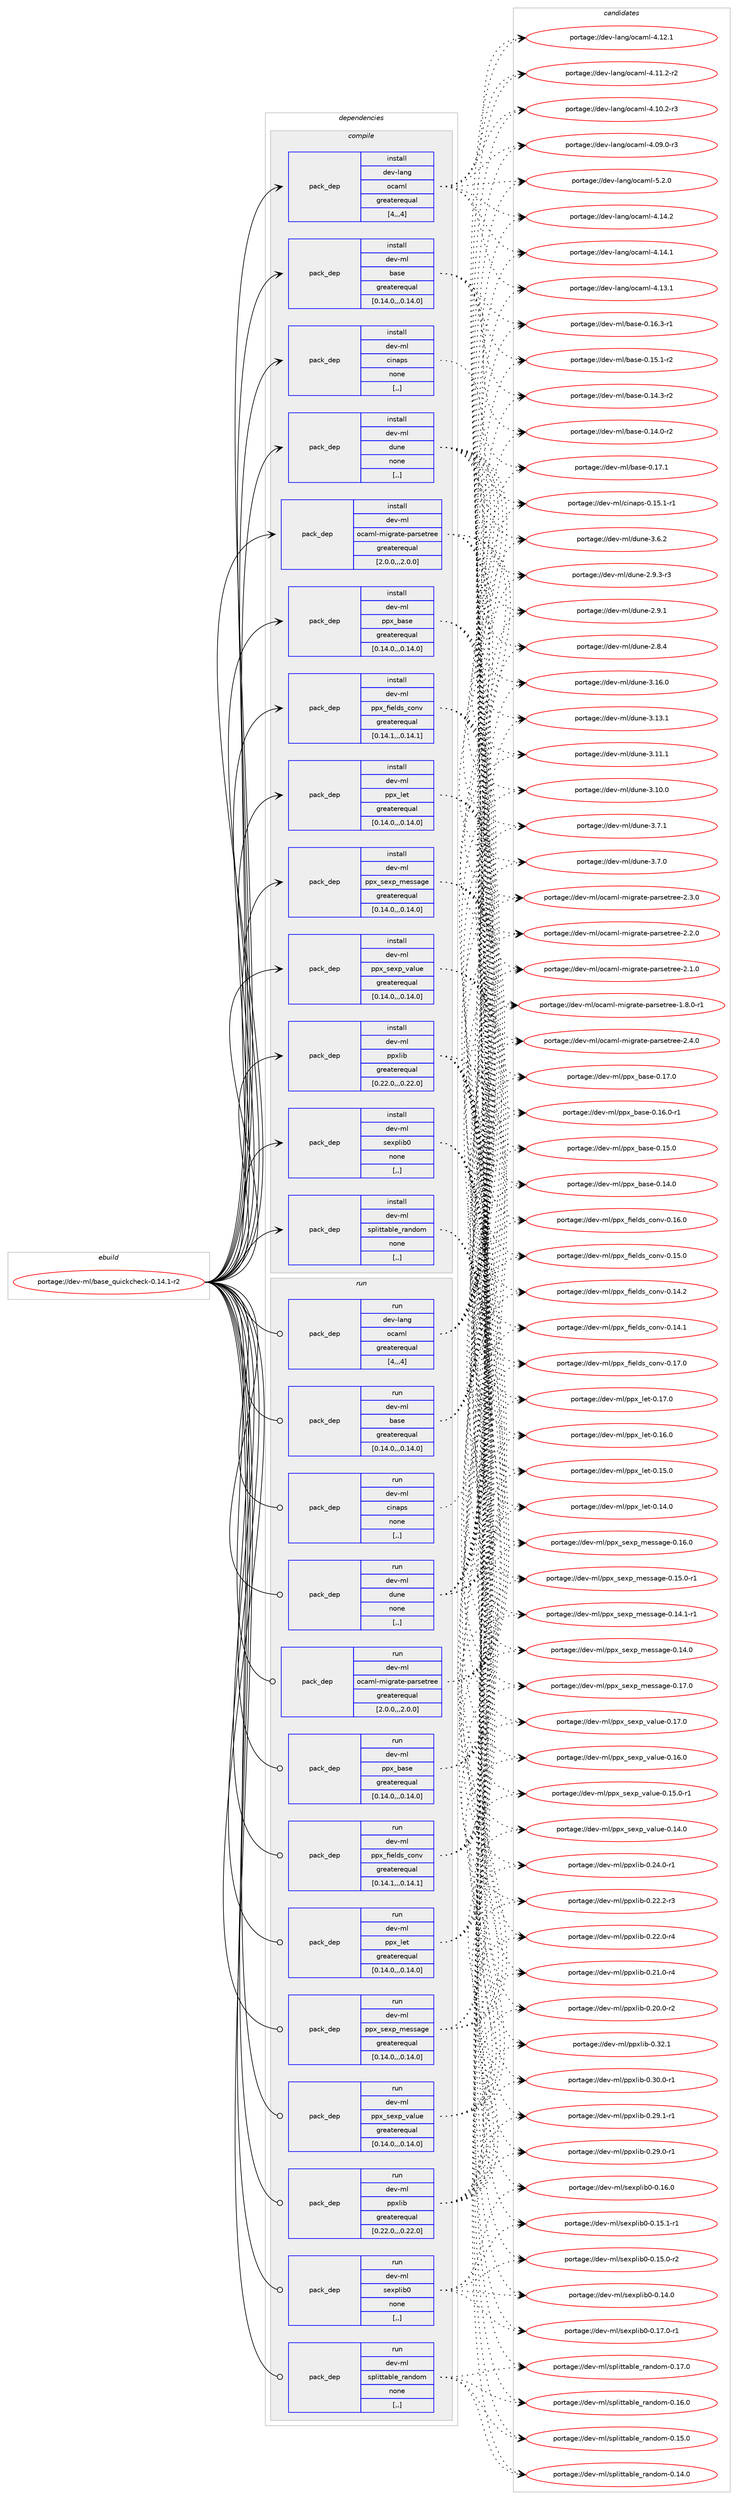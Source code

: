 digraph prolog {

# *************
# Graph options
# *************

newrank=true;
concentrate=true;
compound=true;
graph [rankdir=LR,fontname=Helvetica,fontsize=10,ranksep=1.5];#, ranksep=2.5, nodesep=0.2];
edge  [arrowhead=vee];
node  [fontname=Helvetica,fontsize=10];

# **********
# The ebuild
# **********

subgraph cluster_leftcol {
color=gray;
label=<<i>ebuild</i>>;
id [label="portage://dev-ml/base_quickcheck-0.14.1-r2", color=red, width=4, href="../dev-ml/base_quickcheck-0.14.1-r2.svg"];
}

# ****************
# The dependencies
# ****************

subgraph cluster_midcol {
color=gray;
label=<<i>dependencies</i>>;
subgraph cluster_compile {
fillcolor="#eeeeee";
style=filled;
label=<<i>compile</i>>;
subgraph pack87334 {
dependency117818 [label=<<TABLE BORDER="0" CELLBORDER="1" CELLSPACING="0" CELLPADDING="4" WIDTH="220"><TR><TD ROWSPAN="6" CELLPADDING="30">pack_dep</TD></TR><TR><TD WIDTH="110">install</TD></TR><TR><TD>dev-lang</TD></TR><TR><TD>ocaml</TD></TR><TR><TD>greaterequal</TD></TR><TR><TD>[4,,,4]</TD></TR></TABLE>>, shape=none, color=blue];
}
id:e -> dependency117818:w [weight=20,style="solid",arrowhead="vee"];
subgraph pack87335 {
dependency117819 [label=<<TABLE BORDER="0" CELLBORDER="1" CELLSPACING="0" CELLPADDING="4" WIDTH="220"><TR><TD ROWSPAN="6" CELLPADDING="30">pack_dep</TD></TR><TR><TD WIDTH="110">install</TD></TR><TR><TD>dev-ml</TD></TR><TR><TD>base</TD></TR><TR><TD>greaterequal</TD></TR><TR><TD>[0.14.0,,,0.14.0]</TD></TR></TABLE>>, shape=none, color=blue];
}
id:e -> dependency117819:w [weight=20,style="solid",arrowhead="vee"];
subgraph pack87336 {
dependency117820 [label=<<TABLE BORDER="0" CELLBORDER="1" CELLSPACING="0" CELLPADDING="4" WIDTH="220"><TR><TD ROWSPAN="6" CELLPADDING="30">pack_dep</TD></TR><TR><TD WIDTH="110">install</TD></TR><TR><TD>dev-ml</TD></TR><TR><TD>cinaps</TD></TR><TR><TD>none</TD></TR><TR><TD>[,,]</TD></TR></TABLE>>, shape=none, color=blue];
}
id:e -> dependency117820:w [weight=20,style="solid",arrowhead="vee"];
subgraph pack87337 {
dependency117821 [label=<<TABLE BORDER="0" CELLBORDER="1" CELLSPACING="0" CELLPADDING="4" WIDTH="220"><TR><TD ROWSPAN="6" CELLPADDING="30">pack_dep</TD></TR><TR><TD WIDTH="110">install</TD></TR><TR><TD>dev-ml</TD></TR><TR><TD>dune</TD></TR><TR><TD>none</TD></TR><TR><TD>[,,]</TD></TR></TABLE>>, shape=none, color=blue];
}
id:e -> dependency117821:w [weight=20,style="solid",arrowhead="vee"];
subgraph pack87338 {
dependency117822 [label=<<TABLE BORDER="0" CELLBORDER="1" CELLSPACING="0" CELLPADDING="4" WIDTH="220"><TR><TD ROWSPAN="6" CELLPADDING="30">pack_dep</TD></TR><TR><TD WIDTH="110">install</TD></TR><TR><TD>dev-ml</TD></TR><TR><TD>ocaml-migrate-parsetree</TD></TR><TR><TD>greaterequal</TD></TR><TR><TD>[2.0.0,,,2.0.0]</TD></TR></TABLE>>, shape=none, color=blue];
}
id:e -> dependency117822:w [weight=20,style="solid",arrowhead="vee"];
subgraph pack87339 {
dependency117823 [label=<<TABLE BORDER="0" CELLBORDER="1" CELLSPACING="0" CELLPADDING="4" WIDTH="220"><TR><TD ROWSPAN="6" CELLPADDING="30">pack_dep</TD></TR><TR><TD WIDTH="110">install</TD></TR><TR><TD>dev-ml</TD></TR><TR><TD>ppx_base</TD></TR><TR><TD>greaterequal</TD></TR><TR><TD>[0.14.0,,,0.14.0]</TD></TR></TABLE>>, shape=none, color=blue];
}
id:e -> dependency117823:w [weight=20,style="solid",arrowhead="vee"];
subgraph pack87340 {
dependency117824 [label=<<TABLE BORDER="0" CELLBORDER="1" CELLSPACING="0" CELLPADDING="4" WIDTH="220"><TR><TD ROWSPAN="6" CELLPADDING="30">pack_dep</TD></TR><TR><TD WIDTH="110">install</TD></TR><TR><TD>dev-ml</TD></TR><TR><TD>ppx_fields_conv</TD></TR><TR><TD>greaterequal</TD></TR><TR><TD>[0.14.1,,,0.14.1]</TD></TR></TABLE>>, shape=none, color=blue];
}
id:e -> dependency117824:w [weight=20,style="solid",arrowhead="vee"];
subgraph pack87341 {
dependency117825 [label=<<TABLE BORDER="0" CELLBORDER="1" CELLSPACING="0" CELLPADDING="4" WIDTH="220"><TR><TD ROWSPAN="6" CELLPADDING="30">pack_dep</TD></TR><TR><TD WIDTH="110">install</TD></TR><TR><TD>dev-ml</TD></TR><TR><TD>ppx_let</TD></TR><TR><TD>greaterequal</TD></TR><TR><TD>[0.14.0,,,0.14.0]</TD></TR></TABLE>>, shape=none, color=blue];
}
id:e -> dependency117825:w [weight=20,style="solid",arrowhead="vee"];
subgraph pack87342 {
dependency117826 [label=<<TABLE BORDER="0" CELLBORDER="1" CELLSPACING="0" CELLPADDING="4" WIDTH="220"><TR><TD ROWSPAN="6" CELLPADDING="30">pack_dep</TD></TR><TR><TD WIDTH="110">install</TD></TR><TR><TD>dev-ml</TD></TR><TR><TD>ppx_sexp_message</TD></TR><TR><TD>greaterequal</TD></TR><TR><TD>[0.14.0,,,0.14.0]</TD></TR></TABLE>>, shape=none, color=blue];
}
id:e -> dependency117826:w [weight=20,style="solid",arrowhead="vee"];
subgraph pack87343 {
dependency117827 [label=<<TABLE BORDER="0" CELLBORDER="1" CELLSPACING="0" CELLPADDING="4" WIDTH="220"><TR><TD ROWSPAN="6" CELLPADDING="30">pack_dep</TD></TR><TR><TD WIDTH="110">install</TD></TR><TR><TD>dev-ml</TD></TR><TR><TD>ppx_sexp_value</TD></TR><TR><TD>greaterequal</TD></TR><TR><TD>[0.14.0,,,0.14.0]</TD></TR></TABLE>>, shape=none, color=blue];
}
id:e -> dependency117827:w [weight=20,style="solid",arrowhead="vee"];
subgraph pack87344 {
dependency117828 [label=<<TABLE BORDER="0" CELLBORDER="1" CELLSPACING="0" CELLPADDING="4" WIDTH="220"><TR><TD ROWSPAN="6" CELLPADDING="30">pack_dep</TD></TR><TR><TD WIDTH="110">install</TD></TR><TR><TD>dev-ml</TD></TR><TR><TD>ppxlib</TD></TR><TR><TD>greaterequal</TD></TR><TR><TD>[0.22.0,,,0.22.0]</TD></TR></TABLE>>, shape=none, color=blue];
}
id:e -> dependency117828:w [weight=20,style="solid",arrowhead="vee"];
subgraph pack87345 {
dependency117829 [label=<<TABLE BORDER="0" CELLBORDER="1" CELLSPACING="0" CELLPADDING="4" WIDTH="220"><TR><TD ROWSPAN="6" CELLPADDING="30">pack_dep</TD></TR><TR><TD WIDTH="110">install</TD></TR><TR><TD>dev-ml</TD></TR><TR><TD>sexplib0</TD></TR><TR><TD>none</TD></TR><TR><TD>[,,]</TD></TR></TABLE>>, shape=none, color=blue];
}
id:e -> dependency117829:w [weight=20,style="solid",arrowhead="vee"];
subgraph pack87346 {
dependency117830 [label=<<TABLE BORDER="0" CELLBORDER="1" CELLSPACING="0" CELLPADDING="4" WIDTH="220"><TR><TD ROWSPAN="6" CELLPADDING="30">pack_dep</TD></TR><TR><TD WIDTH="110">install</TD></TR><TR><TD>dev-ml</TD></TR><TR><TD>splittable_random</TD></TR><TR><TD>none</TD></TR><TR><TD>[,,]</TD></TR></TABLE>>, shape=none, color=blue];
}
id:e -> dependency117830:w [weight=20,style="solid",arrowhead="vee"];
}
subgraph cluster_compileandrun {
fillcolor="#eeeeee";
style=filled;
label=<<i>compile and run</i>>;
}
subgraph cluster_run {
fillcolor="#eeeeee";
style=filled;
label=<<i>run</i>>;
subgraph pack87347 {
dependency117831 [label=<<TABLE BORDER="0" CELLBORDER="1" CELLSPACING="0" CELLPADDING="4" WIDTH="220"><TR><TD ROWSPAN="6" CELLPADDING="30">pack_dep</TD></TR><TR><TD WIDTH="110">run</TD></TR><TR><TD>dev-lang</TD></TR><TR><TD>ocaml</TD></TR><TR><TD>greaterequal</TD></TR><TR><TD>[4,,,4]</TD></TR></TABLE>>, shape=none, color=blue];
}
id:e -> dependency117831:w [weight=20,style="solid",arrowhead="odot"];
subgraph pack87348 {
dependency117832 [label=<<TABLE BORDER="0" CELLBORDER="1" CELLSPACING="0" CELLPADDING="4" WIDTH="220"><TR><TD ROWSPAN="6" CELLPADDING="30">pack_dep</TD></TR><TR><TD WIDTH="110">run</TD></TR><TR><TD>dev-ml</TD></TR><TR><TD>base</TD></TR><TR><TD>greaterequal</TD></TR><TR><TD>[0.14.0,,,0.14.0]</TD></TR></TABLE>>, shape=none, color=blue];
}
id:e -> dependency117832:w [weight=20,style="solid",arrowhead="odot"];
subgraph pack87349 {
dependency117833 [label=<<TABLE BORDER="0" CELLBORDER="1" CELLSPACING="0" CELLPADDING="4" WIDTH="220"><TR><TD ROWSPAN="6" CELLPADDING="30">pack_dep</TD></TR><TR><TD WIDTH="110">run</TD></TR><TR><TD>dev-ml</TD></TR><TR><TD>cinaps</TD></TR><TR><TD>none</TD></TR><TR><TD>[,,]</TD></TR></TABLE>>, shape=none, color=blue];
}
id:e -> dependency117833:w [weight=20,style="solid",arrowhead="odot"];
subgraph pack87350 {
dependency117834 [label=<<TABLE BORDER="0" CELLBORDER="1" CELLSPACING="0" CELLPADDING="4" WIDTH="220"><TR><TD ROWSPAN="6" CELLPADDING="30">pack_dep</TD></TR><TR><TD WIDTH="110">run</TD></TR><TR><TD>dev-ml</TD></TR><TR><TD>dune</TD></TR><TR><TD>none</TD></TR><TR><TD>[,,]</TD></TR></TABLE>>, shape=none, color=blue];
}
id:e -> dependency117834:w [weight=20,style="solid",arrowhead="odot"];
subgraph pack87351 {
dependency117835 [label=<<TABLE BORDER="0" CELLBORDER="1" CELLSPACING="0" CELLPADDING="4" WIDTH="220"><TR><TD ROWSPAN="6" CELLPADDING="30">pack_dep</TD></TR><TR><TD WIDTH="110">run</TD></TR><TR><TD>dev-ml</TD></TR><TR><TD>ocaml-migrate-parsetree</TD></TR><TR><TD>greaterequal</TD></TR><TR><TD>[2.0.0,,,2.0.0]</TD></TR></TABLE>>, shape=none, color=blue];
}
id:e -> dependency117835:w [weight=20,style="solid",arrowhead="odot"];
subgraph pack87352 {
dependency117836 [label=<<TABLE BORDER="0" CELLBORDER="1" CELLSPACING="0" CELLPADDING="4" WIDTH="220"><TR><TD ROWSPAN="6" CELLPADDING="30">pack_dep</TD></TR><TR><TD WIDTH="110">run</TD></TR><TR><TD>dev-ml</TD></TR><TR><TD>ppx_base</TD></TR><TR><TD>greaterequal</TD></TR><TR><TD>[0.14.0,,,0.14.0]</TD></TR></TABLE>>, shape=none, color=blue];
}
id:e -> dependency117836:w [weight=20,style="solid",arrowhead="odot"];
subgraph pack87353 {
dependency117837 [label=<<TABLE BORDER="0" CELLBORDER="1" CELLSPACING="0" CELLPADDING="4" WIDTH="220"><TR><TD ROWSPAN="6" CELLPADDING="30">pack_dep</TD></TR><TR><TD WIDTH="110">run</TD></TR><TR><TD>dev-ml</TD></TR><TR><TD>ppx_fields_conv</TD></TR><TR><TD>greaterequal</TD></TR><TR><TD>[0.14.1,,,0.14.1]</TD></TR></TABLE>>, shape=none, color=blue];
}
id:e -> dependency117837:w [weight=20,style="solid",arrowhead="odot"];
subgraph pack87354 {
dependency117838 [label=<<TABLE BORDER="0" CELLBORDER="1" CELLSPACING="0" CELLPADDING="4" WIDTH="220"><TR><TD ROWSPAN="6" CELLPADDING="30">pack_dep</TD></TR><TR><TD WIDTH="110">run</TD></TR><TR><TD>dev-ml</TD></TR><TR><TD>ppx_let</TD></TR><TR><TD>greaterequal</TD></TR><TR><TD>[0.14.0,,,0.14.0]</TD></TR></TABLE>>, shape=none, color=blue];
}
id:e -> dependency117838:w [weight=20,style="solid",arrowhead="odot"];
subgraph pack87355 {
dependency117839 [label=<<TABLE BORDER="0" CELLBORDER="1" CELLSPACING="0" CELLPADDING="4" WIDTH="220"><TR><TD ROWSPAN="6" CELLPADDING="30">pack_dep</TD></TR><TR><TD WIDTH="110">run</TD></TR><TR><TD>dev-ml</TD></TR><TR><TD>ppx_sexp_message</TD></TR><TR><TD>greaterequal</TD></TR><TR><TD>[0.14.0,,,0.14.0]</TD></TR></TABLE>>, shape=none, color=blue];
}
id:e -> dependency117839:w [weight=20,style="solid",arrowhead="odot"];
subgraph pack87356 {
dependency117840 [label=<<TABLE BORDER="0" CELLBORDER="1" CELLSPACING="0" CELLPADDING="4" WIDTH="220"><TR><TD ROWSPAN="6" CELLPADDING="30">pack_dep</TD></TR><TR><TD WIDTH="110">run</TD></TR><TR><TD>dev-ml</TD></TR><TR><TD>ppx_sexp_value</TD></TR><TR><TD>greaterequal</TD></TR><TR><TD>[0.14.0,,,0.14.0]</TD></TR></TABLE>>, shape=none, color=blue];
}
id:e -> dependency117840:w [weight=20,style="solid",arrowhead="odot"];
subgraph pack87357 {
dependency117841 [label=<<TABLE BORDER="0" CELLBORDER="1" CELLSPACING="0" CELLPADDING="4" WIDTH="220"><TR><TD ROWSPAN="6" CELLPADDING="30">pack_dep</TD></TR><TR><TD WIDTH="110">run</TD></TR><TR><TD>dev-ml</TD></TR><TR><TD>ppxlib</TD></TR><TR><TD>greaterequal</TD></TR><TR><TD>[0.22.0,,,0.22.0]</TD></TR></TABLE>>, shape=none, color=blue];
}
id:e -> dependency117841:w [weight=20,style="solid",arrowhead="odot"];
subgraph pack87358 {
dependency117842 [label=<<TABLE BORDER="0" CELLBORDER="1" CELLSPACING="0" CELLPADDING="4" WIDTH="220"><TR><TD ROWSPAN="6" CELLPADDING="30">pack_dep</TD></TR><TR><TD WIDTH="110">run</TD></TR><TR><TD>dev-ml</TD></TR><TR><TD>sexplib0</TD></TR><TR><TD>none</TD></TR><TR><TD>[,,]</TD></TR></TABLE>>, shape=none, color=blue];
}
id:e -> dependency117842:w [weight=20,style="solid",arrowhead="odot"];
subgraph pack87359 {
dependency117843 [label=<<TABLE BORDER="0" CELLBORDER="1" CELLSPACING="0" CELLPADDING="4" WIDTH="220"><TR><TD ROWSPAN="6" CELLPADDING="30">pack_dep</TD></TR><TR><TD WIDTH="110">run</TD></TR><TR><TD>dev-ml</TD></TR><TR><TD>splittable_random</TD></TR><TR><TD>none</TD></TR><TR><TD>[,,]</TD></TR></TABLE>>, shape=none, color=blue];
}
id:e -> dependency117843:w [weight=20,style="solid",arrowhead="odot"];
}
}

# **************
# The candidates
# **************

subgraph cluster_choices {
rank=same;
color=gray;
label=<<i>candidates</i>>;

subgraph choice87334 {
color=black;
nodesep=1;
choice1001011184510897110103471119997109108455346504648 [label="portage://dev-lang/ocaml-5.2.0", color=red, width=4,href="../dev-lang/ocaml-5.2.0.svg"];
choice100101118451089711010347111999710910845524649524650 [label="portage://dev-lang/ocaml-4.14.2", color=red, width=4,href="../dev-lang/ocaml-4.14.2.svg"];
choice100101118451089711010347111999710910845524649524649 [label="portage://dev-lang/ocaml-4.14.1", color=red, width=4,href="../dev-lang/ocaml-4.14.1.svg"];
choice100101118451089711010347111999710910845524649514649 [label="portage://dev-lang/ocaml-4.13.1", color=red, width=4,href="../dev-lang/ocaml-4.13.1.svg"];
choice100101118451089711010347111999710910845524649504649 [label="portage://dev-lang/ocaml-4.12.1", color=red, width=4,href="../dev-lang/ocaml-4.12.1.svg"];
choice1001011184510897110103471119997109108455246494946504511450 [label="portage://dev-lang/ocaml-4.11.2-r2", color=red, width=4,href="../dev-lang/ocaml-4.11.2-r2.svg"];
choice1001011184510897110103471119997109108455246494846504511451 [label="portage://dev-lang/ocaml-4.10.2-r3", color=red, width=4,href="../dev-lang/ocaml-4.10.2-r3.svg"];
choice1001011184510897110103471119997109108455246485746484511451 [label="portage://dev-lang/ocaml-4.09.0-r3", color=red, width=4,href="../dev-lang/ocaml-4.09.0-r3.svg"];
dependency117818:e -> choice1001011184510897110103471119997109108455346504648:w [style=dotted,weight="100"];
dependency117818:e -> choice100101118451089711010347111999710910845524649524650:w [style=dotted,weight="100"];
dependency117818:e -> choice100101118451089711010347111999710910845524649524649:w [style=dotted,weight="100"];
dependency117818:e -> choice100101118451089711010347111999710910845524649514649:w [style=dotted,weight="100"];
dependency117818:e -> choice100101118451089711010347111999710910845524649504649:w [style=dotted,weight="100"];
dependency117818:e -> choice1001011184510897110103471119997109108455246494946504511450:w [style=dotted,weight="100"];
dependency117818:e -> choice1001011184510897110103471119997109108455246494846504511451:w [style=dotted,weight="100"];
dependency117818:e -> choice1001011184510897110103471119997109108455246485746484511451:w [style=dotted,weight="100"];
}
subgraph choice87335 {
color=black;
nodesep=1;
choice1001011184510910847989711510145484649554649 [label="portage://dev-ml/base-0.17.1", color=red, width=4,href="../dev-ml/base-0.17.1.svg"];
choice10010111845109108479897115101454846495446514511449 [label="portage://dev-ml/base-0.16.3-r1", color=red, width=4,href="../dev-ml/base-0.16.3-r1.svg"];
choice10010111845109108479897115101454846495346494511450 [label="portage://dev-ml/base-0.15.1-r2", color=red, width=4,href="../dev-ml/base-0.15.1-r2.svg"];
choice10010111845109108479897115101454846495246514511450 [label="portage://dev-ml/base-0.14.3-r2", color=red, width=4,href="../dev-ml/base-0.14.3-r2.svg"];
choice10010111845109108479897115101454846495246484511450 [label="portage://dev-ml/base-0.14.0-r2", color=red, width=4,href="../dev-ml/base-0.14.0-r2.svg"];
dependency117819:e -> choice1001011184510910847989711510145484649554649:w [style=dotted,weight="100"];
dependency117819:e -> choice10010111845109108479897115101454846495446514511449:w [style=dotted,weight="100"];
dependency117819:e -> choice10010111845109108479897115101454846495346494511450:w [style=dotted,weight="100"];
dependency117819:e -> choice10010111845109108479897115101454846495246514511450:w [style=dotted,weight="100"];
dependency117819:e -> choice10010111845109108479897115101454846495246484511450:w [style=dotted,weight="100"];
}
subgraph choice87336 {
color=black;
nodesep=1;
choice10010111845109108479910511097112115454846495346494511449 [label="portage://dev-ml/cinaps-0.15.1-r1", color=red, width=4,href="../dev-ml/cinaps-0.15.1-r1.svg"];
dependency117820:e -> choice10010111845109108479910511097112115454846495346494511449:w [style=dotted,weight="100"];
}
subgraph choice87337 {
color=black;
nodesep=1;
choice100101118451091084710011711010145514649544648 [label="portage://dev-ml/dune-3.16.0", color=red, width=4,href="../dev-ml/dune-3.16.0.svg"];
choice100101118451091084710011711010145514649514649 [label="portage://dev-ml/dune-3.13.1", color=red, width=4,href="../dev-ml/dune-3.13.1.svg"];
choice100101118451091084710011711010145514649494649 [label="portage://dev-ml/dune-3.11.1", color=red, width=4,href="../dev-ml/dune-3.11.1.svg"];
choice100101118451091084710011711010145514649484648 [label="portage://dev-ml/dune-3.10.0", color=red, width=4,href="../dev-ml/dune-3.10.0.svg"];
choice1001011184510910847100117110101455146554649 [label="portage://dev-ml/dune-3.7.1", color=red, width=4,href="../dev-ml/dune-3.7.1.svg"];
choice1001011184510910847100117110101455146554648 [label="portage://dev-ml/dune-3.7.0", color=red, width=4,href="../dev-ml/dune-3.7.0.svg"];
choice1001011184510910847100117110101455146544650 [label="portage://dev-ml/dune-3.6.2", color=red, width=4,href="../dev-ml/dune-3.6.2.svg"];
choice10010111845109108471001171101014550465746514511451 [label="portage://dev-ml/dune-2.9.3-r3", color=red, width=4,href="../dev-ml/dune-2.9.3-r3.svg"];
choice1001011184510910847100117110101455046574649 [label="portage://dev-ml/dune-2.9.1", color=red, width=4,href="../dev-ml/dune-2.9.1.svg"];
choice1001011184510910847100117110101455046564652 [label="portage://dev-ml/dune-2.8.4", color=red, width=4,href="../dev-ml/dune-2.8.4.svg"];
dependency117821:e -> choice100101118451091084710011711010145514649544648:w [style=dotted,weight="100"];
dependency117821:e -> choice100101118451091084710011711010145514649514649:w [style=dotted,weight="100"];
dependency117821:e -> choice100101118451091084710011711010145514649494649:w [style=dotted,weight="100"];
dependency117821:e -> choice100101118451091084710011711010145514649484648:w [style=dotted,weight="100"];
dependency117821:e -> choice1001011184510910847100117110101455146554649:w [style=dotted,weight="100"];
dependency117821:e -> choice1001011184510910847100117110101455146554648:w [style=dotted,weight="100"];
dependency117821:e -> choice1001011184510910847100117110101455146544650:w [style=dotted,weight="100"];
dependency117821:e -> choice10010111845109108471001171101014550465746514511451:w [style=dotted,weight="100"];
dependency117821:e -> choice1001011184510910847100117110101455046574649:w [style=dotted,weight="100"];
dependency117821:e -> choice1001011184510910847100117110101455046564652:w [style=dotted,weight="100"];
}
subgraph choice87338 {
color=black;
nodesep=1;
choice1001011184510910847111999710910845109105103114971161014511297114115101116114101101455046524648 [label="portage://dev-ml/ocaml-migrate-parsetree-2.4.0", color=red, width=4,href="../dev-ml/ocaml-migrate-parsetree-2.4.0.svg"];
choice1001011184510910847111999710910845109105103114971161014511297114115101116114101101455046514648 [label="portage://dev-ml/ocaml-migrate-parsetree-2.3.0", color=red, width=4,href="../dev-ml/ocaml-migrate-parsetree-2.3.0.svg"];
choice1001011184510910847111999710910845109105103114971161014511297114115101116114101101455046504648 [label="portage://dev-ml/ocaml-migrate-parsetree-2.2.0", color=red, width=4,href="../dev-ml/ocaml-migrate-parsetree-2.2.0.svg"];
choice1001011184510910847111999710910845109105103114971161014511297114115101116114101101455046494648 [label="portage://dev-ml/ocaml-migrate-parsetree-2.1.0", color=red, width=4,href="../dev-ml/ocaml-migrate-parsetree-2.1.0.svg"];
choice10010111845109108471119997109108451091051031149711610145112971141151011161141011014549465646484511449 [label="portage://dev-ml/ocaml-migrate-parsetree-1.8.0-r1", color=red, width=4,href="../dev-ml/ocaml-migrate-parsetree-1.8.0-r1.svg"];
dependency117822:e -> choice1001011184510910847111999710910845109105103114971161014511297114115101116114101101455046524648:w [style=dotted,weight="100"];
dependency117822:e -> choice1001011184510910847111999710910845109105103114971161014511297114115101116114101101455046514648:w [style=dotted,weight="100"];
dependency117822:e -> choice1001011184510910847111999710910845109105103114971161014511297114115101116114101101455046504648:w [style=dotted,weight="100"];
dependency117822:e -> choice1001011184510910847111999710910845109105103114971161014511297114115101116114101101455046494648:w [style=dotted,weight="100"];
dependency117822:e -> choice10010111845109108471119997109108451091051031149711610145112971141151011161141011014549465646484511449:w [style=dotted,weight="100"];
}
subgraph choice87339 {
color=black;
nodesep=1;
choice100101118451091084711211212095989711510145484649554648 [label="portage://dev-ml/ppx_base-0.17.0", color=red, width=4,href="../dev-ml/ppx_base-0.17.0.svg"];
choice1001011184510910847112112120959897115101454846495446484511449 [label="portage://dev-ml/ppx_base-0.16.0-r1", color=red, width=4,href="../dev-ml/ppx_base-0.16.0-r1.svg"];
choice100101118451091084711211212095989711510145484649534648 [label="portage://dev-ml/ppx_base-0.15.0", color=red, width=4,href="../dev-ml/ppx_base-0.15.0.svg"];
choice100101118451091084711211212095989711510145484649524648 [label="portage://dev-ml/ppx_base-0.14.0", color=red, width=4,href="../dev-ml/ppx_base-0.14.0.svg"];
dependency117823:e -> choice100101118451091084711211212095989711510145484649554648:w [style=dotted,weight="100"];
dependency117823:e -> choice1001011184510910847112112120959897115101454846495446484511449:w [style=dotted,weight="100"];
dependency117823:e -> choice100101118451091084711211212095989711510145484649534648:w [style=dotted,weight="100"];
dependency117823:e -> choice100101118451091084711211212095989711510145484649524648:w [style=dotted,weight="100"];
}
subgraph choice87340 {
color=black;
nodesep=1;
choice100101118451091084711211212095102105101108100115959911111011845484649554648 [label="portage://dev-ml/ppx_fields_conv-0.17.0", color=red, width=4,href="../dev-ml/ppx_fields_conv-0.17.0.svg"];
choice100101118451091084711211212095102105101108100115959911111011845484649544648 [label="portage://dev-ml/ppx_fields_conv-0.16.0", color=red, width=4,href="../dev-ml/ppx_fields_conv-0.16.0.svg"];
choice100101118451091084711211212095102105101108100115959911111011845484649534648 [label="portage://dev-ml/ppx_fields_conv-0.15.0", color=red, width=4,href="../dev-ml/ppx_fields_conv-0.15.0.svg"];
choice100101118451091084711211212095102105101108100115959911111011845484649524650 [label="portage://dev-ml/ppx_fields_conv-0.14.2", color=red, width=4,href="../dev-ml/ppx_fields_conv-0.14.2.svg"];
choice100101118451091084711211212095102105101108100115959911111011845484649524649 [label="portage://dev-ml/ppx_fields_conv-0.14.1", color=red, width=4,href="../dev-ml/ppx_fields_conv-0.14.1.svg"];
dependency117824:e -> choice100101118451091084711211212095102105101108100115959911111011845484649554648:w [style=dotted,weight="100"];
dependency117824:e -> choice100101118451091084711211212095102105101108100115959911111011845484649544648:w [style=dotted,weight="100"];
dependency117824:e -> choice100101118451091084711211212095102105101108100115959911111011845484649534648:w [style=dotted,weight="100"];
dependency117824:e -> choice100101118451091084711211212095102105101108100115959911111011845484649524650:w [style=dotted,weight="100"];
dependency117824:e -> choice100101118451091084711211212095102105101108100115959911111011845484649524649:w [style=dotted,weight="100"];
}
subgraph choice87341 {
color=black;
nodesep=1;
choice10010111845109108471121121209510810111645484649554648 [label="portage://dev-ml/ppx_let-0.17.0", color=red, width=4,href="../dev-ml/ppx_let-0.17.0.svg"];
choice10010111845109108471121121209510810111645484649544648 [label="portage://dev-ml/ppx_let-0.16.0", color=red, width=4,href="../dev-ml/ppx_let-0.16.0.svg"];
choice10010111845109108471121121209510810111645484649534648 [label="portage://dev-ml/ppx_let-0.15.0", color=red, width=4,href="../dev-ml/ppx_let-0.15.0.svg"];
choice10010111845109108471121121209510810111645484649524648 [label="portage://dev-ml/ppx_let-0.14.0", color=red, width=4,href="../dev-ml/ppx_let-0.14.0.svg"];
dependency117825:e -> choice10010111845109108471121121209510810111645484649554648:w [style=dotted,weight="100"];
dependency117825:e -> choice10010111845109108471121121209510810111645484649544648:w [style=dotted,weight="100"];
dependency117825:e -> choice10010111845109108471121121209510810111645484649534648:w [style=dotted,weight="100"];
dependency117825:e -> choice10010111845109108471121121209510810111645484649524648:w [style=dotted,weight="100"];
}
subgraph choice87342 {
color=black;
nodesep=1;
choice100101118451091084711211212095115101120112951091011151159710310145484649554648 [label="portage://dev-ml/ppx_sexp_message-0.17.0", color=red, width=4,href="../dev-ml/ppx_sexp_message-0.17.0.svg"];
choice100101118451091084711211212095115101120112951091011151159710310145484649544648 [label="portage://dev-ml/ppx_sexp_message-0.16.0", color=red, width=4,href="../dev-ml/ppx_sexp_message-0.16.0.svg"];
choice1001011184510910847112112120951151011201129510910111511597103101454846495346484511449 [label="portage://dev-ml/ppx_sexp_message-0.15.0-r1", color=red, width=4,href="../dev-ml/ppx_sexp_message-0.15.0-r1.svg"];
choice1001011184510910847112112120951151011201129510910111511597103101454846495246494511449 [label="portage://dev-ml/ppx_sexp_message-0.14.1-r1", color=red, width=4,href="../dev-ml/ppx_sexp_message-0.14.1-r1.svg"];
choice100101118451091084711211212095115101120112951091011151159710310145484649524648 [label="portage://dev-ml/ppx_sexp_message-0.14.0", color=red, width=4,href="../dev-ml/ppx_sexp_message-0.14.0.svg"];
dependency117826:e -> choice100101118451091084711211212095115101120112951091011151159710310145484649554648:w [style=dotted,weight="100"];
dependency117826:e -> choice100101118451091084711211212095115101120112951091011151159710310145484649544648:w [style=dotted,weight="100"];
dependency117826:e -> choice1001011184510910847112112120951151011201129510910111511597103101454846495346484511449:w [style=dotted,weight="100"];
dependency117826:e -> choice1001011184510910847112112120951151011201129510910111511597103101454846495246494511449:w [style=dotted,weight="100"];
dependency117826:e -> choice100101118451091084711211212095115101120112951091011151159710310145484649524648:w [style=dotted,weight="100"];
}
subgraph choice87343 {
color=black;
nodesep=1;
choice100101118451091084711211212095115101120112951189710811710145484649554648 [label="portage://dev-ml/ppx_sexp_value-0.17.0", color=red, width=4,href="../dev-ml/ppx_sexp_value-0.17.0.svg"];
choice100101118451091084711211212095115101120112951189710811710145484649544648 [label="portage://dev-ml/ppx_sexp_value-0.16.0", color=red, width=4,href="../dev-ml/ppx_sexp_value-0.16.0.svg"];
choice1001011184510910847112112120951151011201129511897108117101454846495346484511449 [label="portage://dev-ml/ppx_sexp_value-0.15.0-r1", color=red, width=4,href="../dev-ml/ppx_sexp_value-0.15.0-r1.svg"];
choice100101118451091084711211212095115101120112951189710811710145484649524648 [label="portage://dev-ml/ppx_sexp_value-0.14.0", color=red, width=4,href="../dev-ml/ppx_sexp_value-0.14.0.svg"];
dependency117827:e -> choice100101118451091084711211212095115101120112951189710811710145484649554648:w [style=dotted,weight="100"];
dependency117827:e -> choice100101118451091084711211212095115101120112951189710811710145484649544648:w [style=dotted,weight="100"];
dependency117827:e -> choice1001011184510910847112112120951151011201129511897108117101454846495346484511449:w [style=dotted,weight="100"];
dependency117827:e -> choice100101118451091084711211212095115101120112951189710811710145484649524648:w [style=dotted,weight="100"];
}
subgraph choice87344 {
color=black;
nodesep=1;
choice10010111845109108471121121201081059845484651504649 [label="portage://dev-ml/ppxlib-0.32.1", color=red, width=4,href="../dev-ml/ppxlib-0.32.1.svg"];
choice100101118451091084711211212010810598454846514846484511449 [label="portage://dev-ml/ppxlib-0.30.0-r1", color=red, width=4,href="../dev-ml/ppxlib-0.30.0-r1.svg"];
choice100101118451091084711211212010810598454846505746494511449 [label="portage://dev-ml/ppxlib-0.29.1-r1", color=red, width=4,href="../dev-ml/ppxlib-0.29.1-r1.svg"];
choice100101118451091084711211212010810598454846505746484511449 [label="portage://dev-ml/ppxlib-0.29.0-r1", color=red, width=4,href="../dev-ml/ppxlib-0.29.0-r1.svg"];
choice100101118451091084711211212010810598454846505246484511449 [label="portage://dev-ml/ppxlib-0.24.0-r1", color=red, width=4,href="../dev-ml/ppxlib-0.24.0-r1.svg"];
choice100101118451091084711211212010810598454846505046504511451 [label="portage://dev-ml/ppxlib-0.22.2-r3", color=red, width=4,href="../dev-ml/ppxlib-0.22.2-r3.svg"];
choice100101118451091084711211212010810598454846505046484511452 [label="portage://dev-ml/ppxlib-0.22.0-r4", color=red, width=4,href="../dev-ml/ppxlib-0.22.0-r4.svg"];
choice100101118451091084711211212010810598454846504946484511452 [label="portage://dev-ml/ppxlib-0.21.0-r4", color=red, width=4,href="../dev-ml/ppxlib-0.21.0-r4.svg"];
choice100101118451091084711211212010810598454846504846484511450 [label="portage://dev-ml/ppxlib-0.20.0-r2", color=red, width=4,href="../dev-ml/ppxlib-0.20.0-r2.svg"];
dependency117828:e -> choice10010111845109108471121121201081059845484651504649:w [style=dotted,weight="100"];
dependency117828:e -> choice100101118451091084711211212010810598454846514846484511449:w [style=dotted,weight="100"];
dependency117828:e -> choice100101118451091084711211212010810598454846505746494511449:w [style=dotted,weight="100"];
dependency117828:e -> choice100101118451091084711211212010810598454846505746484511449:w [style=dotted,weight="100"];
dependency117828:e -> choice100101118451091084711211212010810598454846505246484511449:w [style=dotted,weight="100"];
dependency117828:e -> choice100101118451091084711211212010810598454846505046504511451:w [style=dotted,weight="100"];
dependency117828:e -> choice100101118451091084711211212010810598454846505046484511452:w [style=dotted,weight="100"];
dependency117828:e -> choice100101118451091084711211212010810598454846504946484511452:w [style=dotted,weight="100"];
dependency117828:e -> choice100101118451091084711211212010810598454846504846484511450:w [style=dotted,weight="100"];
}
subgraph choice87345 {
color=black;
nodesep=1;
choice10010111845109108471151011201121081059848454846495546484511449 [label="portage://dev-ml/sexplib0-0.17.0-r1", color=red, width=4,href="../dev-ml/sexplib0-0.17.0-r1.svg"];
choice1001011184510910847115101120112108105984845484649544648 [label="portage://dev-ml/sexplib0-0.16.0", color=red, width=4,href="../dev-ml/sexplib0-0.16.0.svg"];
choice10010111845109108471151011201121081059848454846495346494511449 [label="portage://dev-ml/sexplib0-0.15.1-r1", color=red, width=4,href="../dev-ml/sexplib0-0.15.1-r1.svg"];
choice10010111845109108471151011201121081059848454846495346484511450 [label="portage://dev-ml/sexplib0-0.15.0-r2", color=red, width=4,href="../dev-ml/sexplib0-0.15.0-r2.svg"];
choice1001011184510910847115101120112108105984845484649524648 [label="portage://dev-ml/sexplib0-0.14.0", color=red, width=4,href="../dev-ml/sexplib0-0.14.0.svg"];
dependency117829:e -> choice10010111845109108471151011201121081059848454846495546484511449:w [style=dotted,weight="100"];
dependency117829:e -> choice1001011184510910847115101120112108105984845484649544648:w [style=dotted,weight="100"];
dependency117829:e -> choice10010111845109108471151011201121081059848454846495346494511449:w [style=dotted,weight="100"];
dependency117829:e -> choice10010111845109108471151011201121081059848454846495346484511450:w [style=dotted,weight="100"];
dependency117829:e -> choice1001011184510910847115101120112108105984845484649524648:w [style=dotted,weight="100"];
}
subgraph choice87346 {
color=black;
nodesep=1;
choice10010111845109108471151121081051161169798108101951149711010011110945484649554648 [label="portage://dev-ml/splittable_random-0.17.0", color=red, width=4,href="../dev-ml/splittable_random-0.17.0.svg"];
choice10010111845109108471151121081051161169798108101951149711010011110945484649544648 [label="portage://dev-ml/splittable_random-0.16.0", color=red, width=4,href="../dev-ml/splittable_random-0.16.0.svg"];
choice10010111845109108471151121081051161169798108101951149711010011110945484649534648 [label="portage://dev-ml/splittable_random-0.15.0", color=red, width=4,href="../dev-ml/splittable_random-0.15.0.svg"];
choice10010111845109108471151121081051161169798108101951149711010011110945484649524648 [label="portage://dev-ml/splittable_random-0.14.0", color=red, width=4,href="../dev-ml/splittable_random-0.14.0.svg"];
dependency117830:e -> choice10010111845109108471151121081051161169798108101951149711010011110945484649554648:w [style=dotted,weight="100"];
dependency117830:e -> choice10010111845109108471151121081051161169798108101951149711010011110945484649544648:w [style=dotted,weight="100"];
dependency117830:e -> choice10010111845109108471151121081051161169798108101951149711010011110945484649534648:w [style=dotted,weight="100"];
dependency117830:e -> choice10010111845109108471151121081051161169798108101951149711010011110945484649524648:w [style=dotted,weight="100"];
}
subgraph choice87347 {
color=black;
nodesep=1;
choice1001011184510897110103471119997109108455346504648 [label="portage://dev-lang/ocaml-5.2.0", color=red, width=4,href="../dev-lang/ocaml-5.2.0.svg"];
choice100101118451089711010347111999710910845524649524650 [label="portage://dev-lang/ocaml-4.14.2", color=red, width=4,href="../dev-lang/ocaml-4.14.2.svg"];
choice100101118451089711010347111999710910845524649524649 [label="portage://dev-lang/ocaml-4.14.1", color=red, width=4,href="../dev-lang/ocaml-4.14.1.svg"];
choice100101118451089711010347111999710910845524649514649 [label="portage://dev-lang/ocaml-4.13.1", color=red, width=4,href="../dev-lang/ocaml-4.13.1.svg"];
choice100101118451089711010347111999710910845524649504649 [label="portage://dev-lang/ocaml-4.12.1", color=red, width=4,href="../dev-lang/ocaml-4.12.1.svg"];
choice1001011184510897110103471119997109108455246494946504511450 [label="portage://dev-lang/ocaml-4.11.2-r2", color=red, width=4,href="../dev-lang/ocaml-4.11.2-r2.svg"];
choice1001011184510897110103471119997109108455246494846504511451 [label="portage://dev-lang/ocaml-4.10.2-r3", color=red, width=4,href="../dev-lang/ocaml-4.10.2-r3.svg"];
choice1001011184510897110103471119997109108455246485746484511451 [label="portage://dev-lang/ocaml-4.09.0-r3", color=red, width=4,href="../dev-lang/ocaml-4.09.0-r3.svg"];
dependency117831:e -> choice1001011184510897110103471119997109108455346504648:w [style=dotted,weight="100"];
dependency117831:e -> choice100101118451089711010347111999710910845524649524650:w [style=dotted,weight="100"];
dependency117831:e -> choice100101118451089711010347111999710910845524649524649:w [style=dotted,weight="100"];
dependency117831:e -> choice100101118451089711010347111999710910845524649514649:w [style=dotted,weight="100"];
dependency117831:e -> choice100101118451089711010347111999710910845524649504649:w [style=dotted,weight="100"];
dependency117831:e -> choice1001011184510897110103471119997109108455246494946504511450:w [style=dotted,weight="100"];
dependency117831:e -> choice1001011184510897110103471119997109108455246494846504511451:w [style=dotted,weight="100"];
dependency117831:e -> choice1001011184510897110103471119997109108455246485746484511451:w [style=dotted,weight="100"];
}
subgraph choice87348 {
color=black;
nodesep=1;
choice1001011184510910847989711510145484649554649 [label="portage://dev-ml/base-0.17.1", color=red, width=4,href="../dev-ml/base-0.17.1.svg"];
choice10010111845109108479897115101454846495446514511449 [label="portage://dev-ml/base-0.16.3-r1", color=red, width=4,href="../dev-ml/base-0.16.3-r1.svg"];
choice10010111845109108479897115101454846495346494511450 [label="portage://dev-ml/base-0.15.1-r2", color=red, width=4,href="../dev-ml/base-0.15.1-r2.svg"];
choice10010111845109108479897115101454846495246514511450 [label="portage://dev-ml/base-0.14.3-r2", color=red, width=4,href="../dev-ml/base-0.14.3-r2.svg"];
choice10010111845109108479897115101454846495246484511450 [label="portage://dev-ml/base-0.14.0-r2", color=red, width=4,href="../dev-ml/base-0.14.0-r2.svg"];
dependency117832:e -> choice1001011184510910847989711510145484649554649:w [style=dotted,weight="100"];
dependency117832:e -> choice10010111845109108479897115101454846495446514511449:w [style=dotted,weight="100"];
dependency117832:e -> choice10010111845109108479897115101454846495346494511450:w [style=dotted,weight="100"];
dependency117832:e -> choice10010111845109108479897115101454846495246514511450:w [style=dotted,weight="100"];
dependency117832:e -> choice10010111845109108479897115101454846495246484511450:w [style=dotted,weight="100"];
}
subgraph choice87349 {
color=black;
nodesep=1;
choice10010111845109108479910511097112115454846495346494511449 [label="portage://dev-ml/cinaps-0.15.1-r1", color=red, width=4,href="../dev-ml/cinaps-0.15.1-r1.svg"];
dependency117833:e -> choice10010111845109108479910511097112115454846495346494511449:w [style=dotted,weight="100"];
}
subgraph choice87350 {
color=black;
nodesep=1;
choice100101118451091084710011711010145514649544648 [label="portage://dev-ml/dune-3.16.0", color=red, width=4,href="../dev-ml/dune-3.16.0.svg"];
choice100101118451091084710011711010145514649514649 [label="portage://dev-ml/dune-3.13.1", color=red, width=4,href="../dev-ml/dune-3.13.1.svg"];
choice100101118451091084710011711010145514649494649 [label="portage://dev-ml/dune-3.11.1", color=red, width=4,href="../dev-ml/dune-3.11.1.svg"];
choice100101118451091084710011711010145514649484648 [label="portage://dev-ml/dune-3.10.0", color=red, width=4,href="../dev-ml/dune-3.10.0.svg"];
choice1001011184510910847100117110101455146554649 [label="portage://dev-ml/dune-3.7.1", color=red, width=4,href="../dev-ml/dune-3.7.1.svg"];
choice1001011184510910847100117110101455146554648 [label="portage://dev-ml/dune-3.7.0", color=red, width=4,href="../dev-ml/dune-3.7.0.svg"];
choice1001011184510910847100117110101455146544650 [label="portage://dev-ml/dune-3.6.2", color=red, width=4,href="../dev-ml/dune-3.6.2.svg"];
choice10010111845109108471001171101014550465746514511451 [label="portage://dev-ml/dune-2.9.3-r3", color=red, width=4,href="../dev-ml/dune-2.9.3-r3.svg"];
choice1001011184510910847100117110101455046574649 [label="portage://dev-ml/dune-2.9.1", color=red, width=4,href="../dev-ml/dune-2.9.1.svg"];
choice1001011184510910847100117110101455046564652 [label="portage://dev-ml/dune-2.8.4", color=red, width=4,href="../dev-ml/dune-2.8.4.svg"];
dependency117834:e -> choice100101118451091084710011711010145514649544648:w [style=dotted,weight="100"];
dependency117834:e -> choice100101118451091084710011711010145514649514649:w [style=dotted,weight="100"];
dependency117834:e -> choice100101118451091084710011711010145514649494649:w [style=dotted,weight="100"];
dependency117834:e -> choice100101118451091084710011711010145514649484648:w [style=dotted,weight="100"];
dependency117834:e -> choice1001011184510910847100117110101455146554649:w [style=dotted,weight="100"];
dependency117834:e -> choice1001011184510910847100117110101455146554648:w [style=dotted,weight="100"];
dependency117834:e -> choice1001011184510910847100117110101455146544650:w [style=dotted,weight="100"];
dependency117834:e -> choice10010111845109108471001171101014550465746514511451:w [style=dotted,weight="100"];
dependency117834:e -> choice1001011184510910847100117110101455046574649:w [style=dotted,weight="100"];
dependency117834:e -> choice1001011184510910847100117110101455046564652:w [style=dotted,weight="100"];
}
subgraph choice87351 {
color=black;
nodesep=1;
choice1001011184510910847111999710910845109105103114971161014511297114115101116114101101455046524648 [label="portage://dev-ml/ocaml-migrate-parsetree-2.4.0", color=red, width=4,href="../dev-ml/ocaml-migrate-parsetree-2.4.0.svg"];
choice1001011184510910847111999710910845109105103114971161014511297114115101116114101101455046514648 [label="portage://dev-ml/ocaml-migrate-parsetree-2.3.0", color=red, width=4,href="../dev-ml/ocaml-migrate-parsetree-2.3.0.svg"];
choice1001011184510910847111999710910845109105103114971161014511297114115101116114101101455046504648 [label="portage://dev-ml/ocaml-migrate-parsetree-2.2.0", color=red, width=4,href="../dev-ml/ocaml-migrate-parsetree-2.2.0.svg"];
choice1001011184510910847111999710910845109105103114971161014511297114115101116114101101455046494648 [label="portage://dev-ml/ocaml-migrate-parsetree-2.1.0", color=red, width=4,href="../dev-ml/ocaml-migrate-parsetree-2.1.0.svg"];
choice10010111845109108471119997109108451091051031149711610145112971141151011161141011014549465646484511449 [label="portage://dev-ml/ocaml-migrate-parsetree-1.8.0-r1", color=red, width=4,href="../dev-ml/ocaml-migrate-parsetree-1.8.0-r1.svg"];
dependency117835:e -> choice1001011184510910847111999710910845109105103114971161014511297114115101116114101101455046524648:w [style=dotted,weight="100"];
dependency117835:e -> choice1001011184510910847111999710910845109105103114971161014511297114115101116114101101455046514648:w [style=dotted,weight="100"];
dependency117835:e -> choice1001011184510910847111999710910845109105103114971161014511297114115101116114101101455046504648:w [style=dotted,weight="100"];
dependency117835:e -> choice1001011184510910847111999710910845109105103114971161014511297114115101116114101101455046494648:w [style=dotted,weight="100"];
dependency117835:e -> choice10010111845109108471119997109108451091051031149711610145112971141151011161141011014549465646484511449:w [style=dotted,weight="100"];
}
subgraph choice87352 {
color=black;
nodesep=1;
choice100101118451091084711211212095989711510145484649554648 [label="portage://dev-ml/ppx_base-0.17.0", color=red, width=4,href="../dev-ml/ppx_base-0.17.0.svg"];
choice1001011184510910847112112120959897115101454846495446484511449 [label="portage://dev-ml/ppx_base-0.16.0-r1", color=red, width=4,href="../dev-ml/ppx_base-0.16.0-r1.svg"];
choice100101118451091084711211212095989711510145484649534648 [label="portage://dev-ml/ppx_base-0.15.0", color=red, width=4,href="../dev-ml/ppx_base-0.15.0.svg"];
choice100101118451091084711211212095989711510145484649524648 [label="portage://dev-ml/ppx_base-0.14.0", color=red, width=4,href="../dev-ml/ppx_base-0.14.0.svg"];
dependency117836:e -> choice100101118451091084711211212095989711510145484649554648:w [style=dotted,weight="100"];
dependency117836:e -> choice1001011184510910847112112120959897115101454846495446484511449:w [style=dotted,weight="100"];
dependency117836:e -> choice100101118451091084711211212095989711510145484649534648:w [style=dotted,weight="100"];
dependency117836:e -> choice100101118451091084711211212095989711510145484649524648:w [style=dotted,weight="100"];
}
subgraph choice87353 {
color=black;
nodesep=1;
choice100101118451091084711211212095102105101108100115959911111011845484649554648 [label="portage://dev-ml/ppx_fields_conv-0.17.0", color=red, width=4,href="../dev-ml/ppx_fields_conv-0.17.0.svg"];
choice100101118451091084711211212095102105101108100115959911111011845484649544648 [label="portage://dev-ml/ppx_fields_conv-0.16.0", color=red, width=4,href="../dev-ml/ppx_fields_conv-0.16.0.svg"];
choice100101118451091084711211212095102105101108100115959911111011845484649534648 [label="portage://dev-ml/ppx_fields_conv-0.15.0", color=red, width=4,href="../dev-ml/ppx_fields_conv-0.15.0.svg"];
choice100101118451091084711211212095102105101108100115959911111011845484649524650 [label="portage://dev-ml/ppx_fields_conv-0.14.2", color=red, width=4,href="../dev-ml/ppx_fields_conv-0.14.2.svg"];
choice100101118451091084711211212095102105101108100115959911111011845484649524649 [label="portage://dev-ml/ppx_fields_conv-0.14.1", color=red, width=4,href="../dev-ml/ppx_fields_conv-0.14.1.svg"];
dependency117837:e -> choice100101118451091084711211212095102105101108100115959911111011845484649554648:w [style=dotted,weight="100"];
dependency117837:e -> choice100101118451091084711211212095102105101108100115959911111011845484649544648:w [style=dotted,weight="100"];
dependency117837:e -> choice100101118451091084711211212095102105101108100115959911111011845484649534648:w [style=dotted,weight="100"];
dependency117837:e -> choice100101118451091084711211212095102105101108100115959911111011845484649524650:w [style=dotted,weight="100"];
dependency117837:e -> choice100101118451091084711211212095102105101108100115959911111011845484649524649:w [style=dotted,weight="100"];
}
subgraph choice87354 {
color=black;
nodesep=1;
choice10010111845109108471121121209510810111645484649554648 [label="portage://dev-ml/ppx_let-0.17.0", color=red, width=4,href="../dev-ml/ppx_let-0.17.0.svg"];
choice10010111845109108471121121209510810111645484649544648 [label="portage://dev-ml/ppx_let-0.16.0", color=red, width=4,href="../dev-ml/ppx_let-0.16.0.svg"];
choice10010111845109108471121121209510810111645484649534648 [label="portage://dev-ml/ppx_let-0.15.0", color=red, width=4,href="../dev-ml/ppx_let-0.15.0.svg"];
choice10010111845109108471121121209510810111645484649524648 [label="portage://dev-ml/ppx_let-0.14.0", color=red, width=4,href="../dev-ml/ppx_let-0.14.0.svg"];
dependency117838:e -> choice10010111845109108471121121209510810111645484649554648:w [style=dotted,weight="100"];
dependency117838:e -> choice10010111845109108471121121209510810111645484649544648:w [style=dotted,weight="100"];
dependency117838:e -> choice10010111845109108471121121209510810111645484649534648:w [style=dotted,weight="100"];
dependency117838:e -> choice10010111845109108471121121209510810111645484649524648:w [style=dotted,weight="100"];
}
subgraph choice87355 {
color=black;
nodesep=1;
choice100101118451091084711211212095115101120112951091011151159710310145484649554648 [label="portage://dev-ml/ppx_sexp_message-0.17.0", color=red, width=4,href="../dev-ml/ppx_sexp_message-0.17.0.svg"];
choice100101118451091084711211212095115101120112951091011151159710310145484649544648 [label="portage://dev-ml/ppx_sexp_message-0.16.0", color=red, width=4,href="../dev-ml/ppx_sexp_message-0.16.0.svg"];
choice1001011184510910847112112120951151011201129510910111511597103101454846495346484511449 [label="portage://dev-ml/ppx_sexp_message-0.15.0-r1", color=red, width=4,href="../dev-ml/ppx_sexp_message-0.15.0-r1.svg"];
choice1001011184510910847112112120951151011201129510910111511597103101454846495246494511449 [label="portage://dev-ml/ppx_sexp_message-0.14.1-r1", color=red, width=4,href="../dev-ml/ppx_sexp_message-0.14.1-r1.svg"];
choice100101118451091084711211212095115101120112951091011151159710310145484649524648 [label="portage://dev-ml/ppx_sexp_message-0.14.0", color=red, width=4,href="../dev-ml/ppx_sexp_message-0.14.0.svg"];
dependency117839:e -> choice100101118451091084711211212095115101120112951091011151159710310145484649554648:w [style=dotted,weight="100"];
dependency117839:e -> choice100101118451091084711211212095115101120112951091011151159710310145484649544648:w [style=dotted,weight="100"];
dependency117839:e -> choice1001011184510910847112112120951151011201129510910111511597103101454846495346484511449:w [style=dotted,weight="100"];
dependency117839:e -> choice1001011184510910847112112120951151011201129510910111511597103101454846495246494511449:w [style=dotted,weight="100"];
dependency117839:e -> choice100101118451091084711211212095115101120112951091011151159710310145484649524648:w [style=dotted,weight="100"];
}
subgraph choice87356 {
color=black;
nodesep=1;
choice100101118451091084711211212095115101120112951189710811710145484649554648 [label="portage://dev-ml/ppx_sexp_value-0.17.0", color=red, width=4,href="../dev-ml/ppx_sexp_value-0.17.0.svg"];
choice100101118451091084711211212095115101120112951189710811710145484649544648 [label="portage://dev-ml/ppx_sexp_value-0.16.0", color=red, width=4,href="../dev-ml/ppx_sexp_value-0.16.0.svg"];
choice1001011184510910847112112120951151011201129511897108117101454846495346484511449 [label="portage://dev-ml/ppx_sexp_value-0.15.0-r1", color=red, width=4,href="../dev-ml/ppx_sexp_value-0.15.0-r1.svg"];
choice100101118451091084711211212095115101120112951189710811710145484649524648 [label="portage://dev-ml/ppx_sexp_value-0.14.0", color=red, width=4,href="../dev-ml/ppx_sexp_value-0.14.0.svg"];
dependency117840:e -> choice100101118451091084711211212095115101120112951189710811710145484649554648:w [style=dotted,weight="100"];
dependency117840:e -> choice100101118451091084711211212095115101120112951189710811710145484649544648:w [style=dotted,weight="100"];
dependency117840:e -> choice1001011184510910847112112120951151011201129511897108117101454846495346484511449:w [style=dotted,weight="100"];
dependency117840:e -> choice100101118451091084711211212095115101120112951189710811710145484649524648:w [style=dotted,weight="100"];
}
subgraph choice87357 {
color=black;
nodesep=1;
choice10010111845109108471121121201081059845484651504649 [label="portage://dev-ml/ppxlib-0.32.1", color=red, width=4,href="../dev-ml/ppxlib-0.32.1.svg"];
choice100101118451091084711211212010810598454846514846484511449 [label="portage://dev-ml/ppxlib-0.30.0-r1", color=red, width=4,href="../dev-ml/ppxlib-0.30.0-r1.svg"];
choice100101118451091084711211212010810598454846505746494511449 [label="portage://dev-ml/ppxlib-0.29.1-r1", color=red, width=4,href="../dev-ml/ppxlib-0.29.1-r1.svg"];
choice100101118451091084711211212010810598454846505746484511449 [label="portage://dev-ml/ppxlib-0.29.0-r1", color=red, width=4,href="../dev-ml/ppxlib-0.29.0-r1.svg"];
choice100101118451091084711211212010810598454846505246484511449 [label="portage://dev-ml/ppxlib-0.24.0-r1", color=red, width=4,href="../dev-ml/ppxlib-0.24.0-r1.svg"];
choice100101118451091084711211212010810598454846505046504511451 [label="portage://dev-ml/ppxlib-0.22.2-r3", color=red, width=4,href="../dev-ml/ppxlib-0.22.2-r3.svg"];
choice100101118451091084711211212010810598454846505046484511452 [label="portage://dev-ml/ppxlib-0.22.0-r4", color=red, width=4,href="../dev-ml/ppxlib-0.22.0-r4.svg"];
choice100101118451091084711211212010810598454846504946484511452 [label="portage://dev-ml/ppxlib-0.21.0-r4", color=red, width=4,href="../dev-ml/ppxlib-0.21.0-r4.svg"];
choice100101118451091084711211212010810598454846504846484511450 [label="portage://dev-ml/ppxlib-0.20.0-r2", color=red, width=4,href="../dev-ml/ppxlib-0.20.0-r2.svg"];
dependency117841:e -> choice10010111845109108471121121201081059845484651504649:w [style=dotted,weight="100"];
dependency117841:e -> choice100101118451091084711211212010810598454846514846484511449:w [style=dotted,weight="100"];
dependency117841:e -> choice100101118451091084711211212010810598454846505746494511449:w [style=dotted,weight="100"];
dependency117841:e -> choice100101118451091084711211212010810598454846505746484511449:w [style=dotted,weight="100"];
dependency117841:e -> choice100101118451091084711211212010810598454846505246484511449:w [style=dotted,weight="100"];
dependency117841:e -> choice100101118451091084711211212010810598454846505046504511451:w [style=dotted,weight="100"];
dependency117841:e -> choice100101118451091084711211212010810598454846505046484511452:w [style=dotted,weight="100"];
dependency117841:e -> choice100101118451091084711211212010810598454846504946484511452:w [style=dotted,weight="100"];
dependency117841:e -> choice100101118451091084711211212010810598454846504846484511450:w [style=dotted,weight="100"];
}
subgraph choice87358 {
color=black;
nodesep=1;
choice10010111845109108471151011201121081059848454846495546484511449 [label="portage://dev-ml/sexplib0-0.17.0-r1", color=red, width=4,href="../dev-ml/sexplib0-0.17.0-r1.svg"];
choice1001011184510910847115101120112108105984845484649544648 [label="portage://dev-ml/sexplib0-0.16.0", color=red, width=4,href="../dev-ml/sexplib0-0.16.0.svg"];
choice10010111845109108471151011201121081059848454846495346494511449 [label="portage://dev-ml/sexplib0-0.15.1-r1", color=red, width=4,href="../dev-ml/sexplib0-0.15.1-r1.svg"];
choice10010111845109108471151011201121081059848454846495346484511450 [label="portage://dev-ml/sexplib0-0.15.0-r2", color=red, width=4,href="../dev-ml/sexplib0-0.15.0-r2.svg"];
choice1001011184510910847115101120112108105984845484649524648 [label="portage://dev-ml/sexplib0-0.14.0", color=red, width=4,href="../dev-ml/sexplib0-0.14.0.svg"];
dependency117842:e -> choice10010111845109108471151011201121081059848454846495546484511449:w [style=dotted,weight="100"];
dependency117842:e -> choice1001011184510910847115101120112108105984845484649544648:w [style=dotted,weight="100"];
dependency117842:e -> choice10010111845109108471151011201121081059848454846495346494511449:w [style=dotted,weight="100"];
dependency117842:e -> choice10010111845109108471151011201121081059848454846495346484511450:w [style=dotted,weight="100"];
dependency117842:e -> choice1001011184510910847115101120112108105984845484649524648:w [style=dotted,weight="100"];
}
subgraph choice87359 {
color=black;
nodesep=1;
choice10010111845109108471151121081051161169798108101951149711010011110945484649554648 [label="portage://dev-ml/splittable_random-0.17.0", color=red, width=4,href="../dev-ml/splittable_random-0.17.0.svg"];
choice10010111845109108471151121081051161169798108101951149711010011110945484649544648 [label="portage://dev-ml/splittable_random-0.16.0", color=red, width=4,href="../dev-ml/splittable_random-0.16.0.svg"];
choice10010111845109108471151121081051161169798108101951149711010011110945484649534648 [label="portage://dev-ml/splittable_random-0.15.0", color=red, width=4,href="../dev-ml/splittable_random-0.15.0.svg"];
choice10010111845109108471151121081051161169798108101951149711010011110945484649524648 [label="portage://dev-ml/splittable_random-0.14.0", color=red, width=4,href="../dev-ml/splittable_random-0.14.0.svg"];
dependency117843:e -> choice10010111845109108471151121081051161169798108101951149711010011110945484649554648:w [style=dotted,weight="100"];
dependency117843:e -> choice10010111845109108471151121081051161169798108101951149711010011110945484649544648:w [style=dotted,weight="100"];
dependency117843:e -> choice10010111845109108471151121081051161169798108101951149711010011110945484649534648:w [style=dotted,weight="100"];
dependency117843:e -> choice10010111845109108471151121081051161169798108101951149711010011110945484649524648:w [style=dotted,weight="100"];
}
}

}
